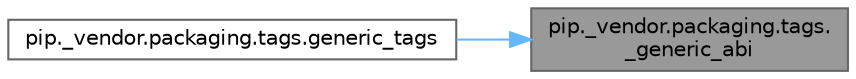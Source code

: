 digraph "pip._vendor.packaging.tags._generic_abi"
{
 // LATEX_PDF_SIZE
  bgcolor="transparent";
  edge [fontname=Helvetica,fontsize=10,labelfontname=Helvetica,labelfontsize=10];
  node [fontname=Helvetica,fontsize=10,shape=box,height=0.2,width=0.4];
  rankdir="RL";
  Node1 [id="Node000001",label="pip._vendor.packaging.tags.\l_generic_abi",height=0.2,width=0.4,color="gray40", fillcolor="grey60", style="filled", fontcolor="black",tooltip=" "];
  Node1 -> Node2 [id="edge1_Node000001_Node000002",dir="back",color="steelblue1",style="solid",tooltip=" "];
  Node2 [id="Node000002",label="pip._vendor.packaging.tags.generic_tags",height=0.2,width=0.4,color="grey40", fillcolor="white", style="filled",URL="$namespacepip_1_1__vendor_1_1packaging_1_1tags.html#aa739a943354dd7bc275829ac29819222",tooltip=" "];
}
